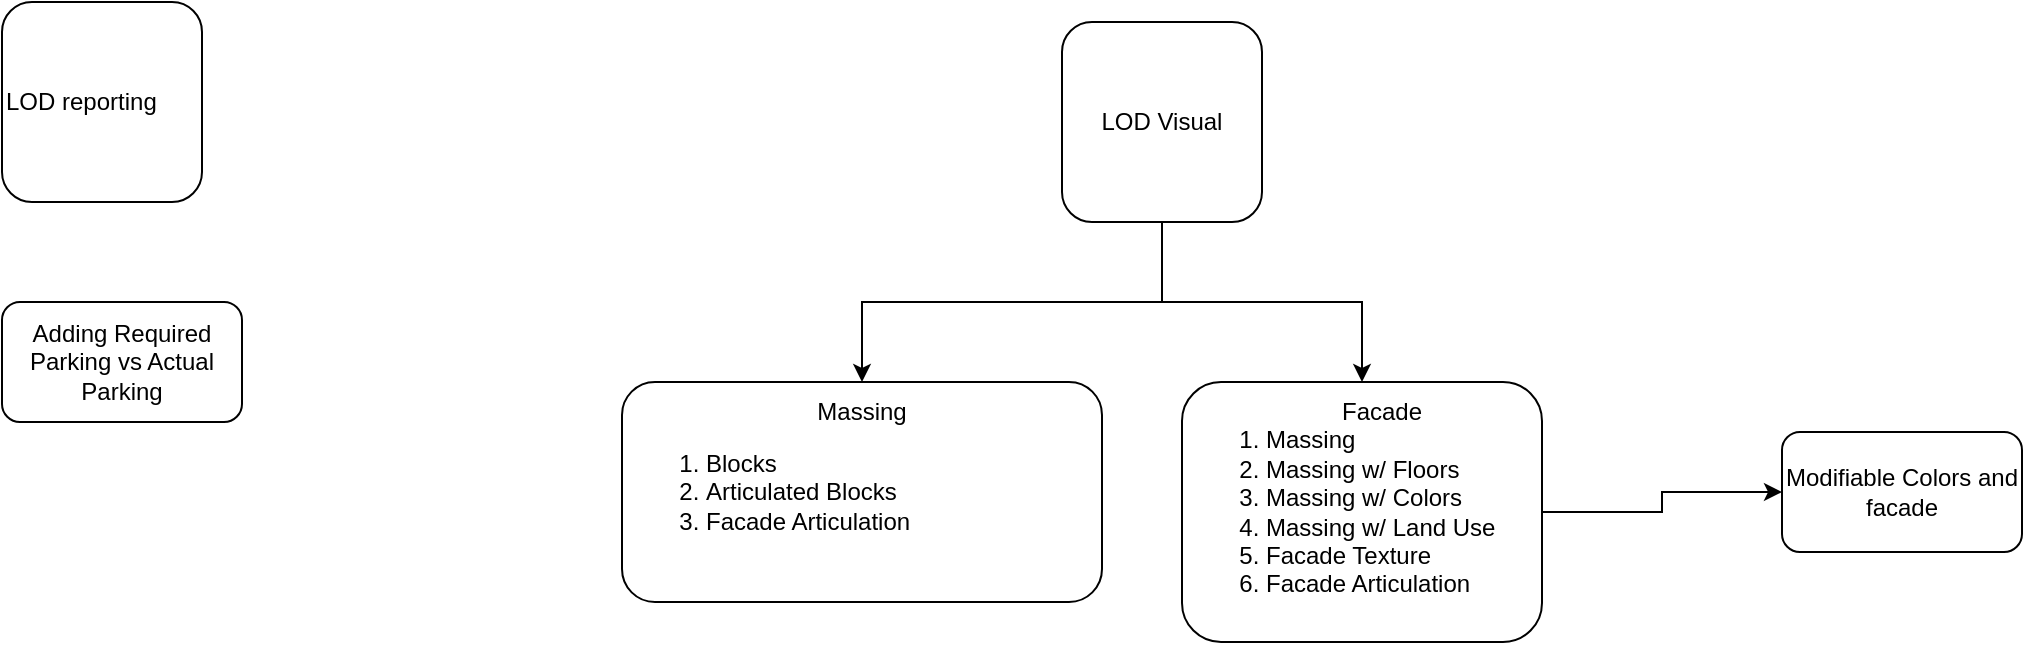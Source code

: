 <mxfile version="15.9.4" type="github">
  <diagram id="hYnlxmEQNJBrPgdXeDPa" name="Page-1">
    <mxGraphModel dx="1422" dy="780" grid="1" gridSize="10" guides="1" tooltips="1" connect="1" arrows="1" fold="1" page="1" pageScale="1" pageWidth="850" pageHeight="1100" math="0" shadow="0">
      <root>
        <mxCell id="0" />
        <mxCell id="1" parent="0" />
        <mxCell id="gLB0f7LhgVHf9xm7KnSe-1" value="&lt;div align=&quot;left&quot;&gt;LOD reporting &lt;/div&gt;" style="whiteSpace=wrap;html=1;aspect=fixed;align=left;rounded=1;" vertex="1" parent="1">
          <mxGeometry x="20" y="40" width="100" height="100" as="geometry" />
        </mxCell>
        <mxCell id="gLB0f7LhgVHf9xm7KnSe-6" style="edgeStyle=orthogonalEdgeStyle;rounded=0;orthogonalLoop=1;jettySize=auto;html=1;exitX=0.5;exitY=1;exitDx=0;exitDy=0;entryX=0.5;entryY=0;entryDx=0;entryDy=0;" edge="1" parent="1" source="gLB0f7LhgVHf9xm7KnSe-3" target="gLB0f7LhgVHf9xm7KnSe-4">
          <mxGeometry relative="1" as="geometry" />
        </mxCell>
        <mxCell id="gLB0f7LhgVHf9xm7KnSe-7" style="edgeStyle=orthogonalEdgeStyle;rounded=0;orthogonalLoop=1;jettySize=auto;html=1;exitX=0.5;exitY=1;exitDx=0;exitDy=0;entryX=0.5;entryY=0;entryDx=0;entryDy=0;" edge="1" parent="1" source="gLB0f7LhgVHf9xm7KnSe-3" target="gLB0f7LhgVHf9xm7KnSe-5">
          <mxGeometry relative="1" as="geometry" />
        </mxCell>
        <mxCell id="gLB0f7LhgVHf9xm7KnSe-3" value="&lt;div&gt;LOD Visual&lt;br&gt;&lt;/div&gt;" style="whiteSpace=wrap;html=1;aspect=fixed;align=center;rounded=1;" vertex="1" parent="1">
          <mxGeometry x="550" y="50" width="100" height="100" as="geometry" />
        </mxCell>
        <mxCell id="gLB0f7LhgVHf9xm7KnSe-4" value="&lt;ol&gt;&lt;li&gt;Blocks&lt;/li&gt;&lt;li&gt;Articulated Blocks&lt;/li&gt;&lt;li&gt;Facade Articulation&lt;br&gt;&lt;/li&gt;&lt;/ol&gt;" style="rounded=1;whiteSpace=wrap;html=1;align=left;" vertex="1" parent="1">
          <mxGeometry x="330" y="230" width="240" height="110" as="geometry" />
        </mxCell>
        <mxCell id="gLB0f7LhgVHf9xm7KnSe-11" style="edgeStyle=orthogonalEdgeStyle;rounded=0;orthogonalLoop=1;jettySize=auto;html=1;exitX=1;exitY=0.5;exitDx=0;exitDy=0;" edge="1" parent="1" source="gLB0f7LhgVHf9xm7KnSe-5" target="gLB0f7LhgVHf9xm7KnSe-10">
          <mxGeometry relative="1" as="geometry" />
        </mxCell>
        <mxCell id="gLB0f7LhgVHf9xm7KnSe-5" value="&lt;ol&gt;&lt;li&gt;Massing&lt;/li&gt;&lt;li&gt;Massing w/ Floors&lt;/li&gt;&lt;li&gt;Massing w/ Colors&lt;/li&gt;&lt;li&gt;Massing w/ Land Use&lt;/li&gt;&lt;li&gt;Facade Texture&lt;br&gt;&lt;/li&gt;&lt;li&gt;Facade Articulation&lt;br&gt;&lt;/li&gt;&lt;/ol&gt;" style="rounded=1;whiteSpace=wrap;html=1;align=left;" vertex="1" parent="1">
          <mxGeometry x="610" y="230" width="180" height="130" as="geometry" />
        </mxCell>
        <mxCell id="gLB0f7LhgVHf9xm7KnSe-8" value="Massing" style="text;html=1;strokeColor=none;fillColor=none;align=center;verticalAlign=middle;whiteSpace=wrap;rounded=0;" vertex="1" parent="1">
          <mxGeometry x="420" y="230" width="60" height="30" as="geometry" />
        </mxCell>
        <mxCell id="gLB0f7LhgVHf9xm7KnSe-9" value="Facade" style="text;html=1;strokeColor=none;fillColor=none;align=center;verticalAlign=middle;whiteSpace=wrap;rounded=0;" vertex="1" parent="1">
          <mxGeometry x="680" y="230" width="60" height="30" as="geometry" />
        </mxCell>
        <mxCell id="gLB0f7LhgVHf9xm7KnSe-10" value="Modifiable Colors and facade" style="rounded=1;whiteSpace=wrap;html=1;" vertex="1" parent="1">
          <mxGeometry x="910" y="255" width="120" height="60" as="geometry" />
        </mxCell>
        <mxCell id="gLB0f7LhgVHf9xm7KnSe-12" value="Adding Required Parking vs Actual Parking" style="rounded=1;whiteSpace=wrap;html=1;" vertex="1" parent="1">
          <mxGeometry x="20" y="190" width="120" height="60" as="geometry" />
        </mxCell>
      </root>
    </mxGraphModel>
  </diagram>
</mxfile>
